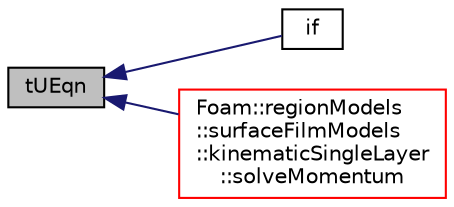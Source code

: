 digraph "tUEqn"
{
  bgcolor="transparent";
  edge [fontname="Helvetica",fontsize="10",labelfontname="Helvetica",labelfontsize="10"];
  node [fontname="Helvetica",fontsize="10",shape=record];
  rankdir="LR";
  Node1 [label="tUEqn",height=0.2,width=0.4,color="black", fillcolor="grey75", style="filled", fontcolor="black"];
  Node1 -> Node2 [dir="back",color="midnightblue",fontsize="10",style="solid",fontname="Helvetica"];
  Node2 [label="if",height=0.2,width=0.4,color="black",URL="$a03063.html#aa19d0471b129dc379d6f06628477ad7d"];
  Node1 -> Node3 [dir="back",color="midnightblue",fontsize="10",style="solid",fontname="Helvetica"];
  Node3 [label="Foam::regionModels\l::surfaceFilmModels\l::kinematicSingleLayer\l::solveMomentum",height=0.2,width=0.4,color="red",URL="$a01266.html#aaba5d5ef7ac2693c87b0b31a7605f178",tooltip="Solve for film velocity. "];
}
